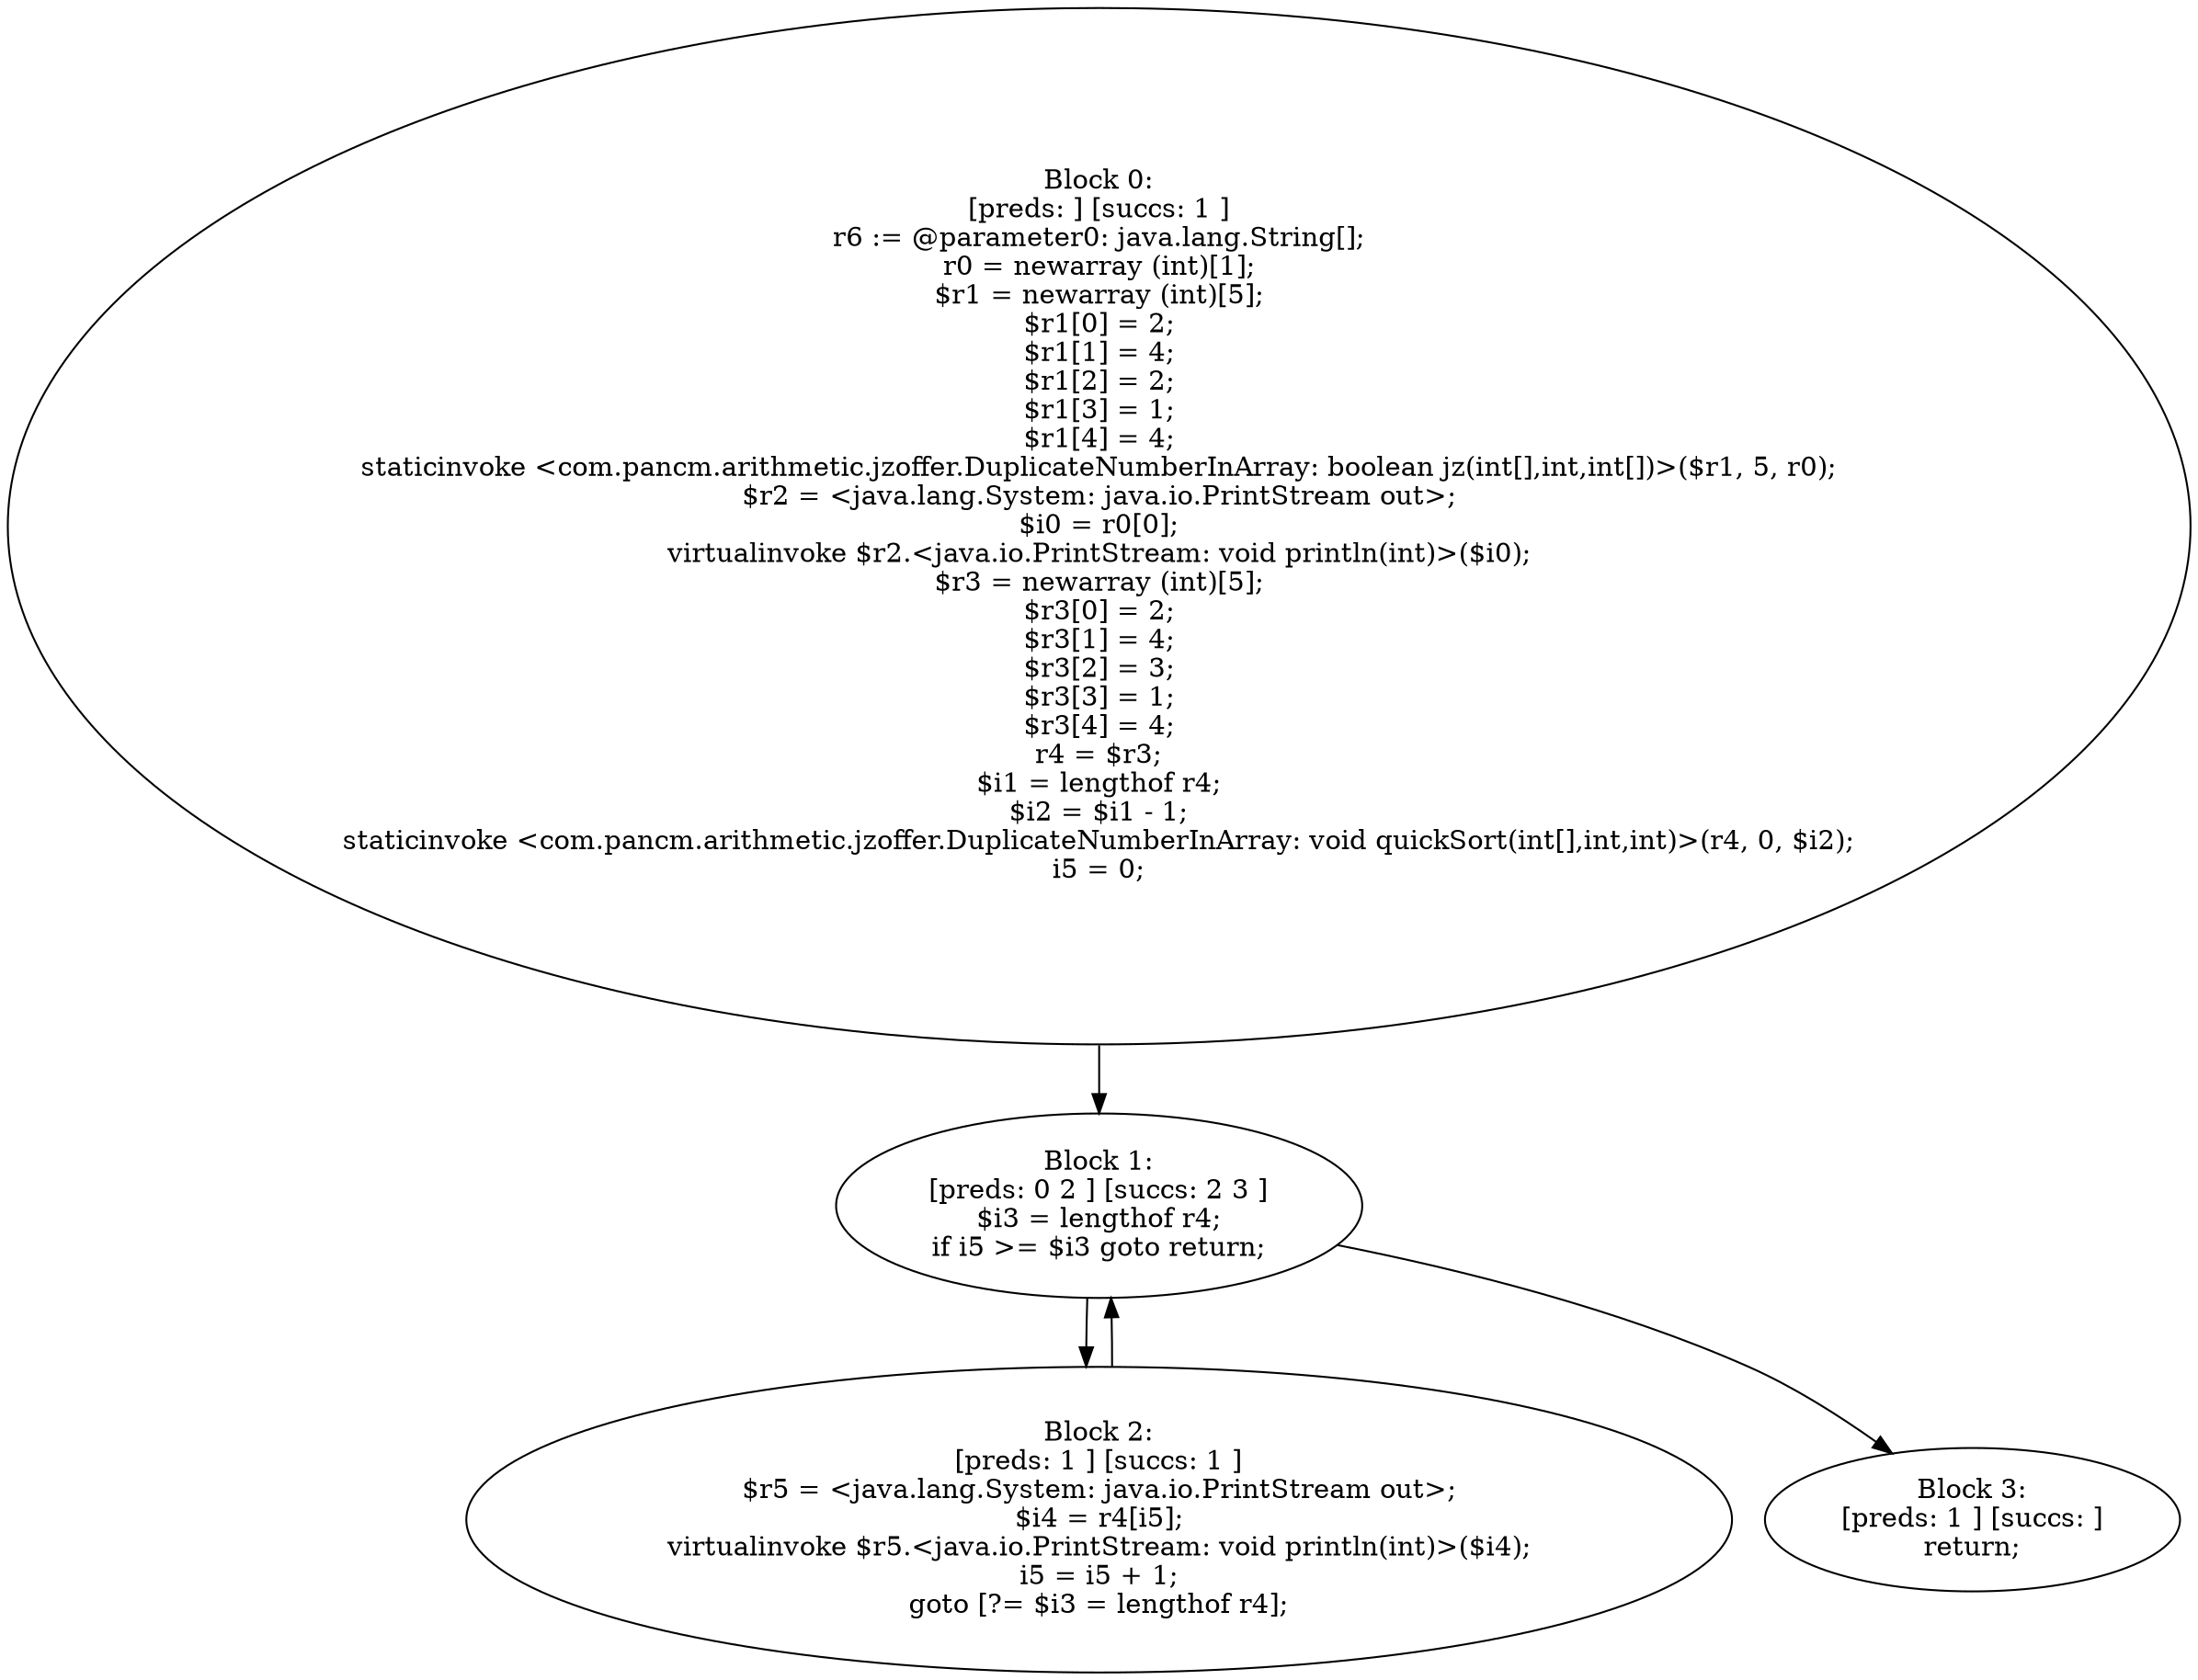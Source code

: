 digraph "unitGraph" {
    "Block 0:
[preds: ] [succs: 1 ]
r6 := @parameter0: java.lang.String[];
r0 = newarray (int)[1];
$r1 = newarray (int)[5];
$r1[0] = 2;
$r1[1] = 4;
$r1[2] = 2;
$r1[3] = 1;
$r1[4] = 4;
staticinvoke <com.pancm.arithmetic.jzoffer.DuplicateNumberInArray: boolean jz(int[],int,int[])>($r1, 5, r0);
$r2 = <java.lang.System: java.io.PrintStream out>;
$i0 = r0[0];
virtualinvoke $r2.<java.io.PrintStream: void println(int)>($i0);
$r3 = newarray (int)[5];
$r3[0] = 2;
$r3[1] = 4;
$r3[2] = 3;
$r3[3] = 1;
$r3[4] = 4;
r4 = $r3;
$i1 = lengthof r4;
$i2 = $i1 - 1;
staticinvoke <com.pancm.arithmetic.jzoffer.DuplicateNumberInArray: void quickSort(int[],int,int)>(r4, 0, $i2);
i5 = 0;
"
    "Block 1:
[preds: 0 2 ] [succs: 2 3 ]
$i3 = lengthof r4;
if i5 >= $i3 goto return;
"
    "Block 2:
[preds: 1 ] [succs: 1 ]
$r5 = <java.lang.System: java.io.PrintStream out>;
$i4 = r4[i5];
virtualinvoke $r5.<java.io.PrintStream: void println(int)>($i4);
i5 = i5 + 1;
goto [?= $i3 = lengthof r4];
"
    "Block 3:
[preds: 1 ] [succs: ]
return;
"
    "Block 0:
[preds: ] [succs: 1 ]
r6 := @parameter0: java.lang.String[];
r0 = newarray (int)[1];
$r1 = newarray (int)[5];
$r1[0] = 2;
$r1[1] = 4;
$r1[2] = 2;
$r1[3] = 1;
$r1[4] = 4;
staticinvoke <com.pancm.arithmetic.jzoffer.DuplicateNumberInArray: boolean jz(int[],int,int[])>($r1, 5, r0);
$r2 = <java.lang.System: java.io.PrintStream out>;
$i0 = r0[0];
virtualinvoke $r2.<java.io.PrintStream: void println(int)>($i0);
$r3 = newarray (int)[5];
$r3[0] = 2;
$r3[1] = 4;
$r3[2] = 3;
$r3[3] = 1;
$r3[4] = 4;
r4 = $r3;
$i1 = lengthof r4;
$i2 = $i1 - 1;
staticinvoke <com.pancm.arithmetic.jzoffer.DuplicateNumberInArray: void quickSort(int[],int,int)>(r4, 0, $i2);
i5 = 0;
"->"Block 1:
[preds: 0 2 ] [succs: 2 3 ]
$i3 = lengthof r4;
if i5 >= $i3 goto return;
";
    "Block 1:
[preds: 0 2 ] [succs: 2 3 ]
$i3 = lengthof r4;
if i5 >= $i3 goto return;
"->"Block 2:
[preds: 1 ] [succs: 1 ]
$r5 = <java.lang.System: java.io.PrintStream out>;
$i4 = r4[i5];
virtualinvoke $r5.<java.io.PrintStream: void println(int)>($i4);
i5 = i5 + 1;
goto [?= $i3 = lengthof r4];
";
    "Block 1:
[preds: 0 2 ] [succs: 2 3 ]
$i3 = lengthof r4;
if i5 >= $i3 goto return;
"->"Block 3:
[preds: 1 ] [succs: ]
return;
";
    "Block 2:
[preds: 1 ] [succs: 1 ]
$r5 = <java.lang.System: java.io.PrintStream out>;
$i4 = r4[i5];
virtualinvoke $r5.<java.io.PrintStream: void println(int)>($i4);
i5 = i5 + 1;
goto [?= $i3 = lengthof r4];
"->"Block 1:
[preds: 0 2 ] [succs: 2 3 ]
$i3 = lengthof r4;
if i5 >= $i3 goto return;
";
}
